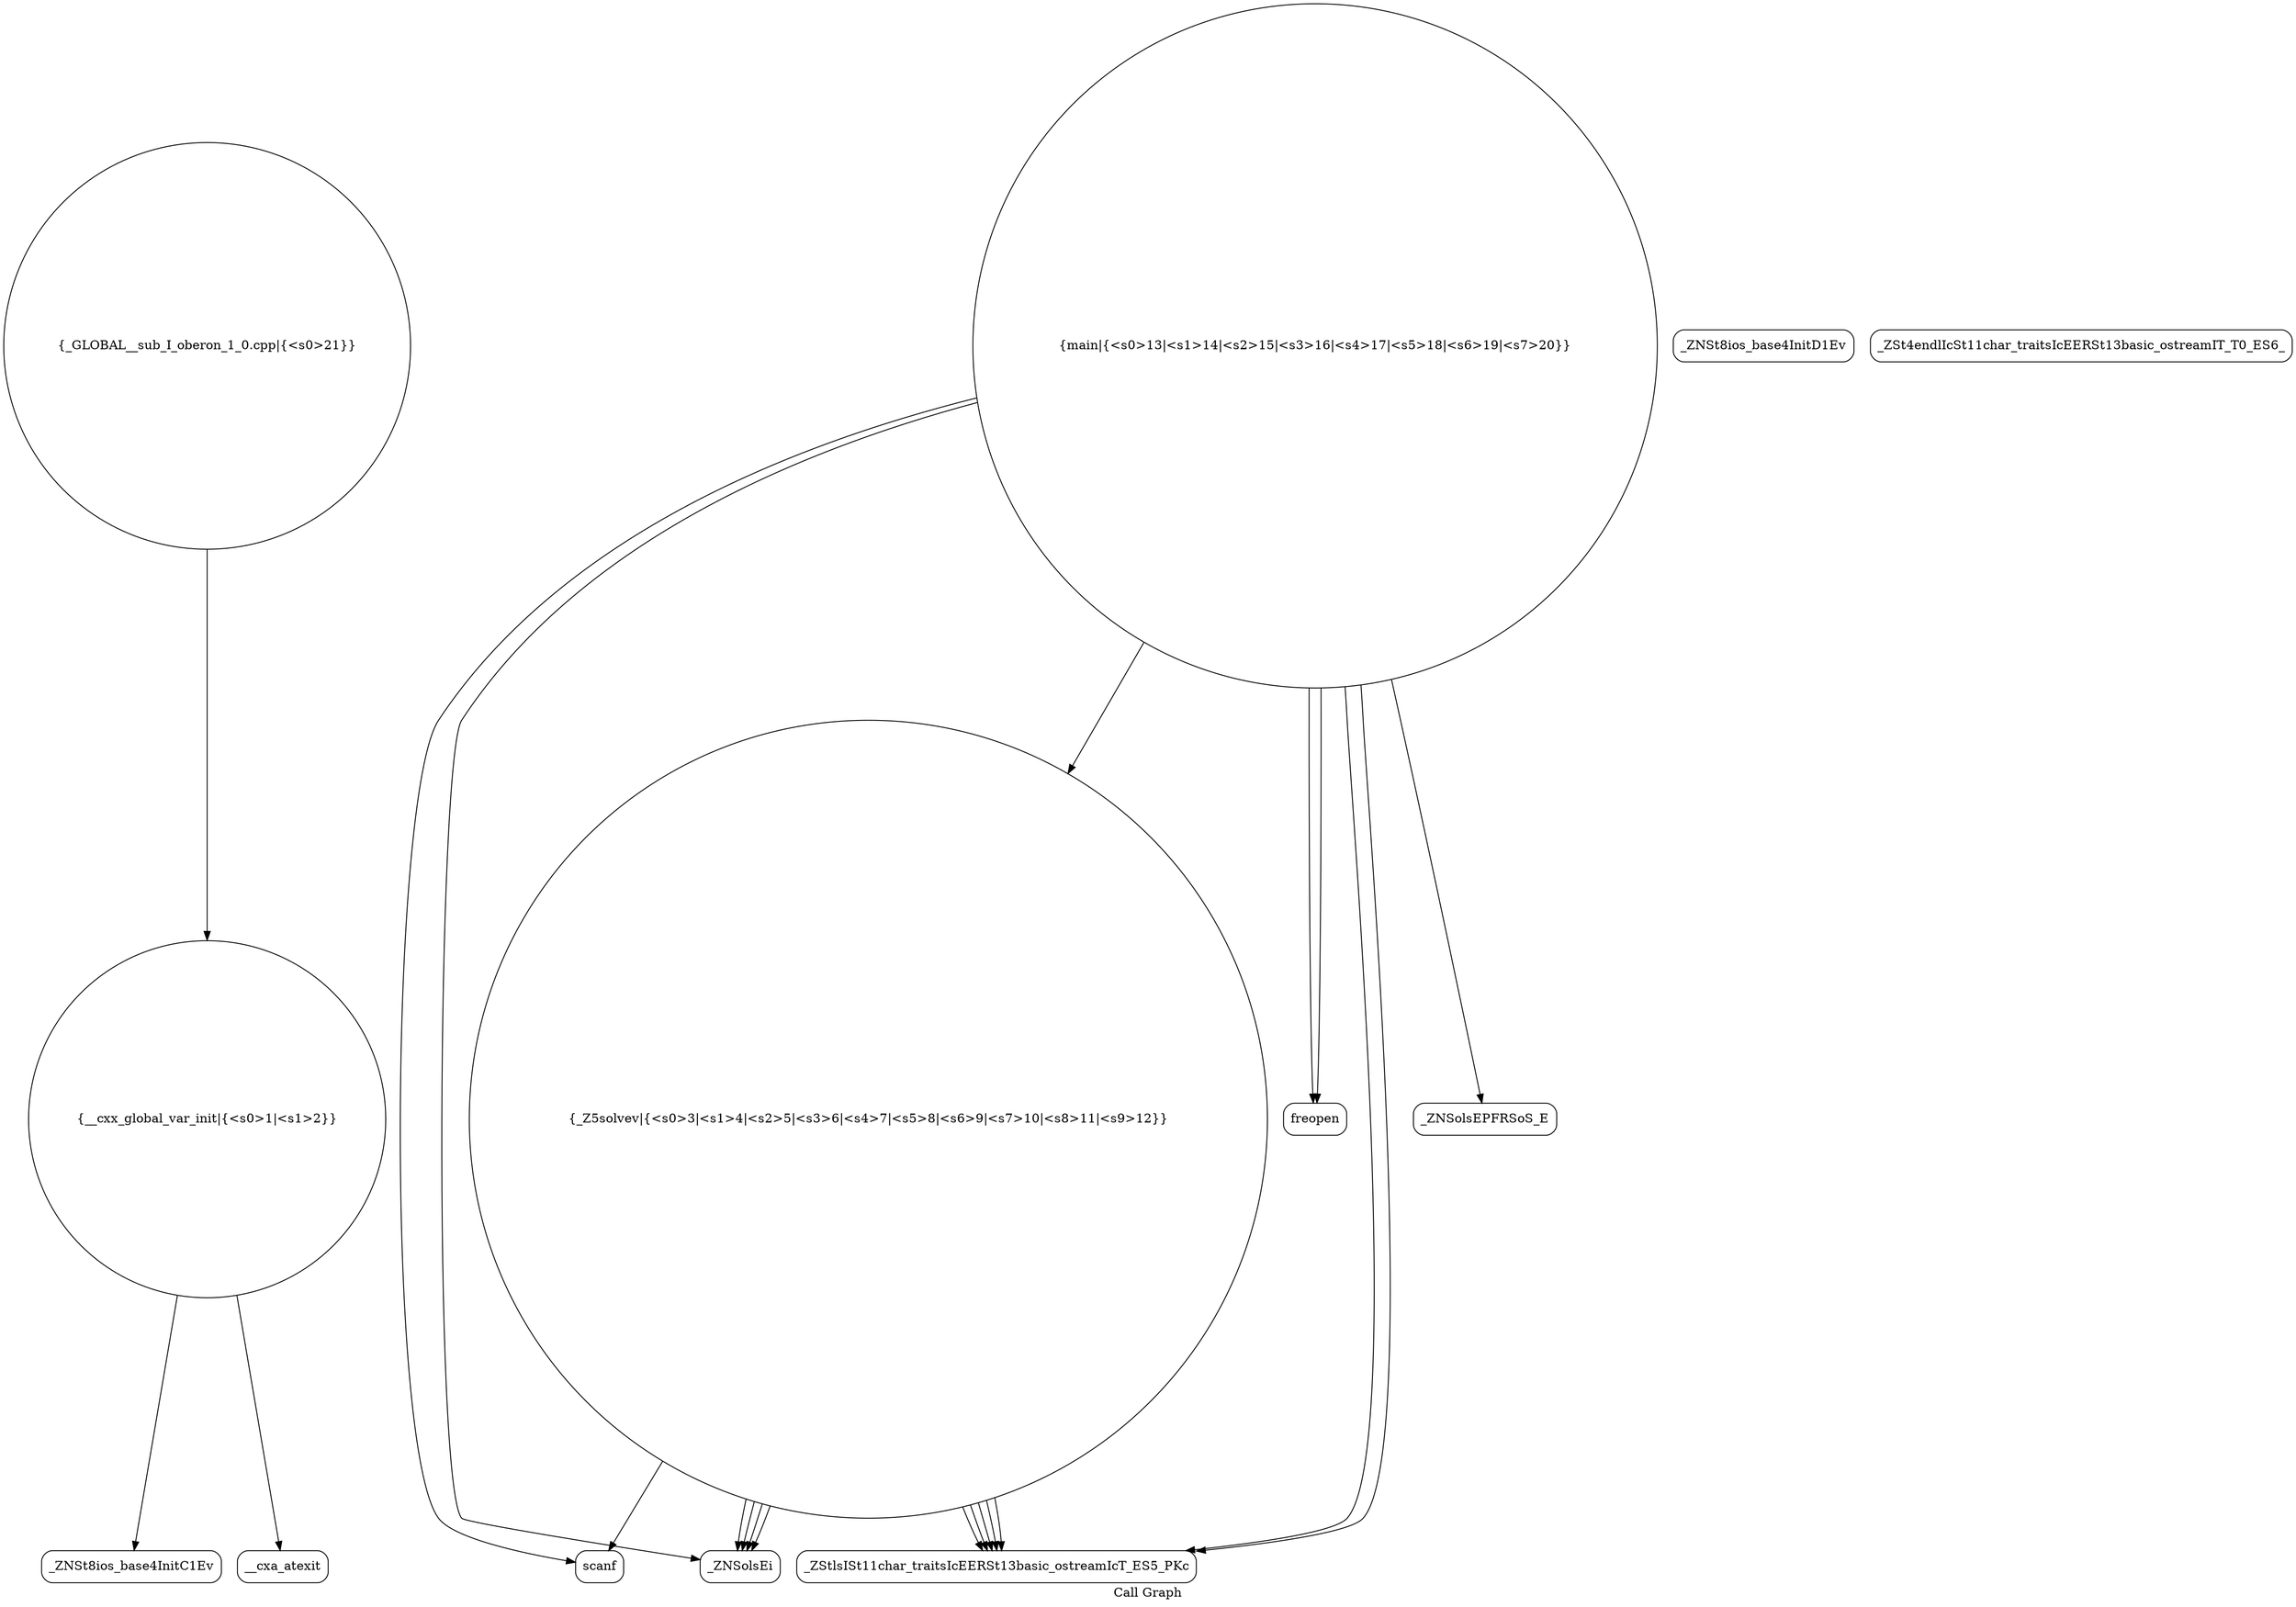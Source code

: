 digraph "Call Graph" {
	label="Call Graph";

	Node0x562322b4ef10 [shape=record,shape=circle,label="{__cxx_global_var_init|{<s0>1|<s1>2}}"];
	Node0x562322b4ef10:s0 -> Node0x562322b4f3a0[color=black];
	Node0x562322b4ef10:s1 -> Node0x562322b4f4a0[color=black];
	Node0x562322b4f6a0 [shape=record,shape=Mrecord,label="{_ZNSolsEi}"];
	Node0x562322b4f420 [shape=record,shape=Mrecord,label="{_ZNSt8ios_base4InitD1Ev}"];
	Node0x562322b4f7a0 [shape=record,shape=Mrecord,label="{freopen}"];
	Node0x562322b4f520 [shape=record,shape=circle,label="{_Z5solvev|{<s0>3|<s1>4|<s2>5|<s3>6|<s4>7|<s5>8|<s6>9|<s7>10|<s8>11|<s9>12}}"];
	Node0x562322b4f520:s0 -> Node0x562322b4f5a0[color=black];
	Node0x562322b4f520:s1 -> Node0x562322b4f620[color=black];
	Node0x562322b4f520:s2 -> Node0x562322b4f620[color=black];
	Node0x562322b4f520:s3 -> Node0x562322b4f6a0[color=black];
	Node0x562322b4f520:s4 -> Node0x562322b4f620[color=black];
	Node0x562322b4f520:s5 -> Node0x562322b4f6a0[color=black];
	Node0x562322b4f520:s6 -> Node0x562322b4f620[color=black];
	Node0x562322b4f520:s7 -> Node0x562322b4f6a0[color=black];
	Node0x562322b4f520:s8 -> Node0x562322b4f620[color=black];
	Node0x562322b4f520:s9 -> Node0x562322b4f6a0[color=black];
	Node0x562322b4f8a0 [shape=record,shape=Mrecord,label="{_ZSt4endlIcSt11char_traitsIcEERSt13basic_ostreamIT_T0_ES6_}"];
	Node0x562322b4f620 [shape=record,shape=Mrecord,label="{_ZStlsISt11char_traitsIcEERSt13basic_ostreamIcT_ES5_PKc}"];
	Node0x562322b4f3a0 [shape=record,shape=Mrecord,label="{_ZNSt8ios_base4InitC1Ev}"];
	Node0x562322b4f720 [shape=record,shape=circle,label="{main|{<s0>13|<s1>14|<s2>15|<s3>16|<s4>17|<s5>18|<s6>19|<s7>20}}"];
	Node0x562322b4f720:s0 -> Node0x562322b4f7a0[color=black];
	Node0x562322b4f720:s1 -> Node0x562322b4f7a0[color=black];
	Node0x562322b4f720:s2 -> Node0x562322b4f5a0[color=black];
	Node0x562322b4f720:s3 -> Node0x562322b4f620[color=black];
	Node0x562322b4f720:s4 -> Node0x562322b4f6a0[color=black];
	Node0x562322b4f720:s5 -> Node0x562322b4f620[color=black];
	Node0x562322b4f720:s6 -> Node0x562322b4f520[color=black];
	Node0x562322b4f720:s7 -> Node0x562322b4f820[color=black];
	Node0x562322b4f4a0 [shape=record,shape=Mrecord,label="{__cxa_atexit}"];
	Node0x562322b4f820 [shape=record,shape=Mrecord,label="{_ZNSolsEPFRSoS_E}"];
	Node0x562322b4f5a0 [shape=record,shape=Mrecord,label="{scanf}"];
	Node0x562322b4f920 [shape=record,shape=circle,label="{_GLOBAL__sub_I_oberon_1_0.cpp|{<s0>21}}"];
	Node0x562322b4f920:s0 -> Node0x562322b4ef10[color=black];
}
